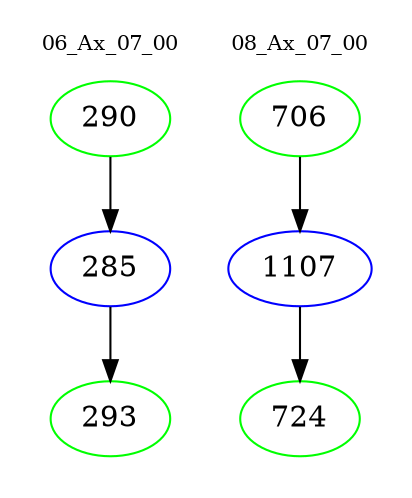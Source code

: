 digraph{
subgraph cluster_0 {
color = white
label = "06_Ax_07_00";
fontsize=10;
T0_290 [label="290", color="green"]
T0_290 -> T0_285 [color="black"]
T0_285 [label="285", color="blue"]
T0_285 -> T0_293 [color="black"]
T0_293 [label="293", color="green"]
}
subgraph cluster_1 {
color = white
label = "08_Ax_07_00";
fontsize=10;
T1_706 [label="706", color="green"]
T1_706 -> T1_1107 [color="black"]
T1_1107 [label="1107", color="blue"]
T1_1107 -> T1_724 [color="black"]
T1_724 [label="724", color="green"]
}
}
